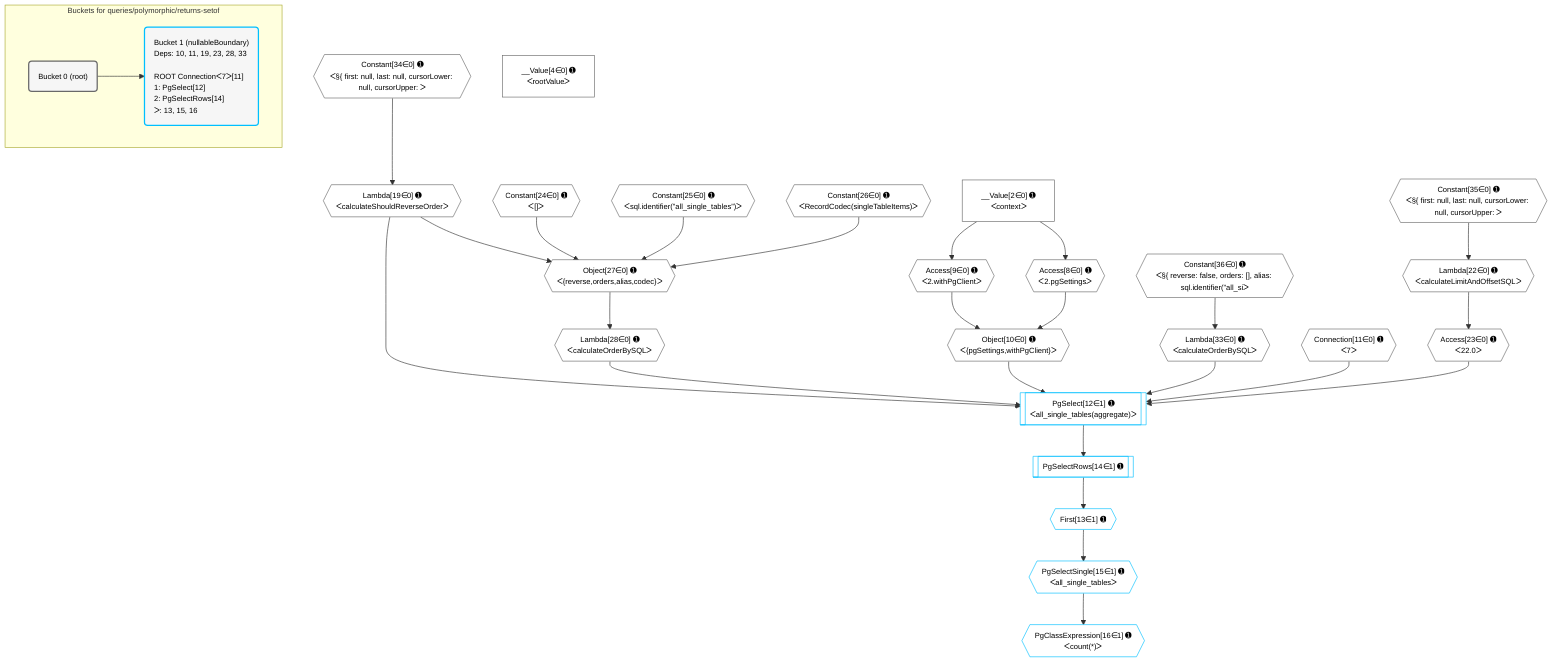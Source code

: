 %%{init: {'themeVariables': { 'fontSize': '12px'}}}%%
graph TD
    classDef path fill:#eee,stroke:#000,color:#000
    classDef plan fill:#fff,stroke-width:1px,color:#000
    classDef itemplan fill:#fff,stroke-width:2px,color:#000
    classDef unbatchedplan fill:#dff,stroke-width:1px,color:#000
    classDef sideeffectplan fill:#fcc,stroke-width:2px,color:#000
    classDef bucket fill:#f6f6f6,color:#000,stroke-width:2px,text-align:left


    %% plan dependencies
    Object27{{"Object[27∈0] ➊<br />ᐸ{reverse,orders,alias,codec}ᐳ"}}:::plan
    Lambda19{{"Lambda[19∈0] ➊<br />ᐸcalculateShouldReverseOrderᐳ"}}:::plan
    Constant24{{"Constant[24∈0] ➊<br />ᐸ[]ᐳ"}}:::plan
    Constant25{{"Constant[25∈0] ➊<br />ᐸsql.identifier(”all_single_tables”)ᐳ"}}:::plan
    Constant26{{"Constant[26∈0] ➊<br />ᐸRecordCodec(singleTableItems)ᐳ"}}:::plan
    Lambda19 & Constant24 & Constant25 & Constant26 --> Object27
    Object10{{"Object[10∈0] ➊<br />ᐸ{pgSettings,withPgClient}ᐳ"}}:::plan
    Access8{{"Access[8∈0] ➊<br />ᐸ2.pgSettingsᐳ"}}:::plan
    Access9{{"Access[9∈0] ➊<br />ᐸ2.withPgClientᐳ"}}:::plan
    Access8 & Access9 --> Object10
    __Value2["__Value[2∈0] ➊<br />ᐸcontextᐳ"]:::plan
    __Value2 --> Access8
    __Value2 --> Access9
    Constant34{{"Constant[34∈0] ➊<br />ᐸ§{ first: null, last: null, cursorLower: null, cursorUpper: ᐳ"}}:::plan
    Constant34 --> Lambda19
    Lambda22{{"Lambda[22∈0] ➊<br />ᐸcalculateLimitAndOffsetSQLᐳ"}}:::plan
    Constant35{{"Constant[35∈0] ➊<br />ᐸ§{ first: null, last: null, cursorLower: null, cursorUpper: ᐳ"}}:::plan
    Constant35 --> Lambda22
    Access23{{"Access[23∈0] ➊<br />ᐸ22.0ᐳ"}}:::plan
    Lambda22 --> Access23
    Lambda28{{"Lambda[28∈0] ➊<br />ᐸcalculateOrderBySQLᐳ"}}:::plan
    Object27 --> Lambda28
    Lambda33{{"Lambda[33∈0] ➊<br />ᐸcalculateOrderBySQLᐳ"}}:::plan
    Constant36{{"Constant[36∈0] ➊<br />ᐸ§{ reverse: false, orders: [], alias: sql.identifier(”all_siᐳ"}}:::plan
    Constant36 --> Lambda33
    __Value4["__Value[4∈0] ➊<br />ᐸrootValueᐳ"]:::plan
    Connection11{{"Connection[11∈0] ➊<br />ᐸ7ᐳ"}}:::plan
    PgSelect12[["PgSelect[12∈1] ➊<br />ᐸall_single_tables(aggregate)ᐳ"]]:::plan
    Object10 & Connection11 & Lambda19 & Access23 & Lambda28 & Lambda33 --> PgSelect12
    First13{{"First[13∈1] ➊"}}:::plan
    PgSelectRows14[["PgSelectRows[14∈1] ➊"]]:::plan
    PgSelectRows14 --> First13
    PgSelect12 --> PgSelectRows14
    PgSelectSingle15{{"PgSelectSingle[15∈1] ➊<br />ᐸall_single_tablesᐳ"}}:::plan
    First13 --> PgSelectSingle15
    PgClassExpression16{{"PgClassExpression[16∈1] ➊<br />ᐸcount(*)ᐳ"}}:::plan
    PgSelectSingle15 --> PgClassExpression16

    %% define steps

    subgraph "Buckets for queries/polymorphic/returns-setof"
    Bucket0("Bucket 0 (root)"):::bucket
    classDef bucket0 stroke:#696969
    class Bucket0,__Value2,__Value4,Access8,Access9,Object10,Connection11,Lambda19,Lambda22,Access23,Constant24,Constant25,Constant26,Object27,Lambda28,Lambda33,Constant34,Constant35,Constant36 bucket0
    Bucket1("Bucket 1 (nullableBoundary)<br />Deps: 10, 11, 19, 23, 28, 33<br /><br />ROOT Connectionᐸ7ᐳ[11]<br />1: PgSelect[12]<br />2: PgSelectRows[14]<br />ᐳ: 13, 15, 16"):::bucket
    classDef bucket1 stroke:#00bfff
    class Bucket1,PgSelect12,First13,PgSelectRows14,PgSelectSingle15,PgClassExpression16 bucket1
    Bucket0 --> Bucket1
    end